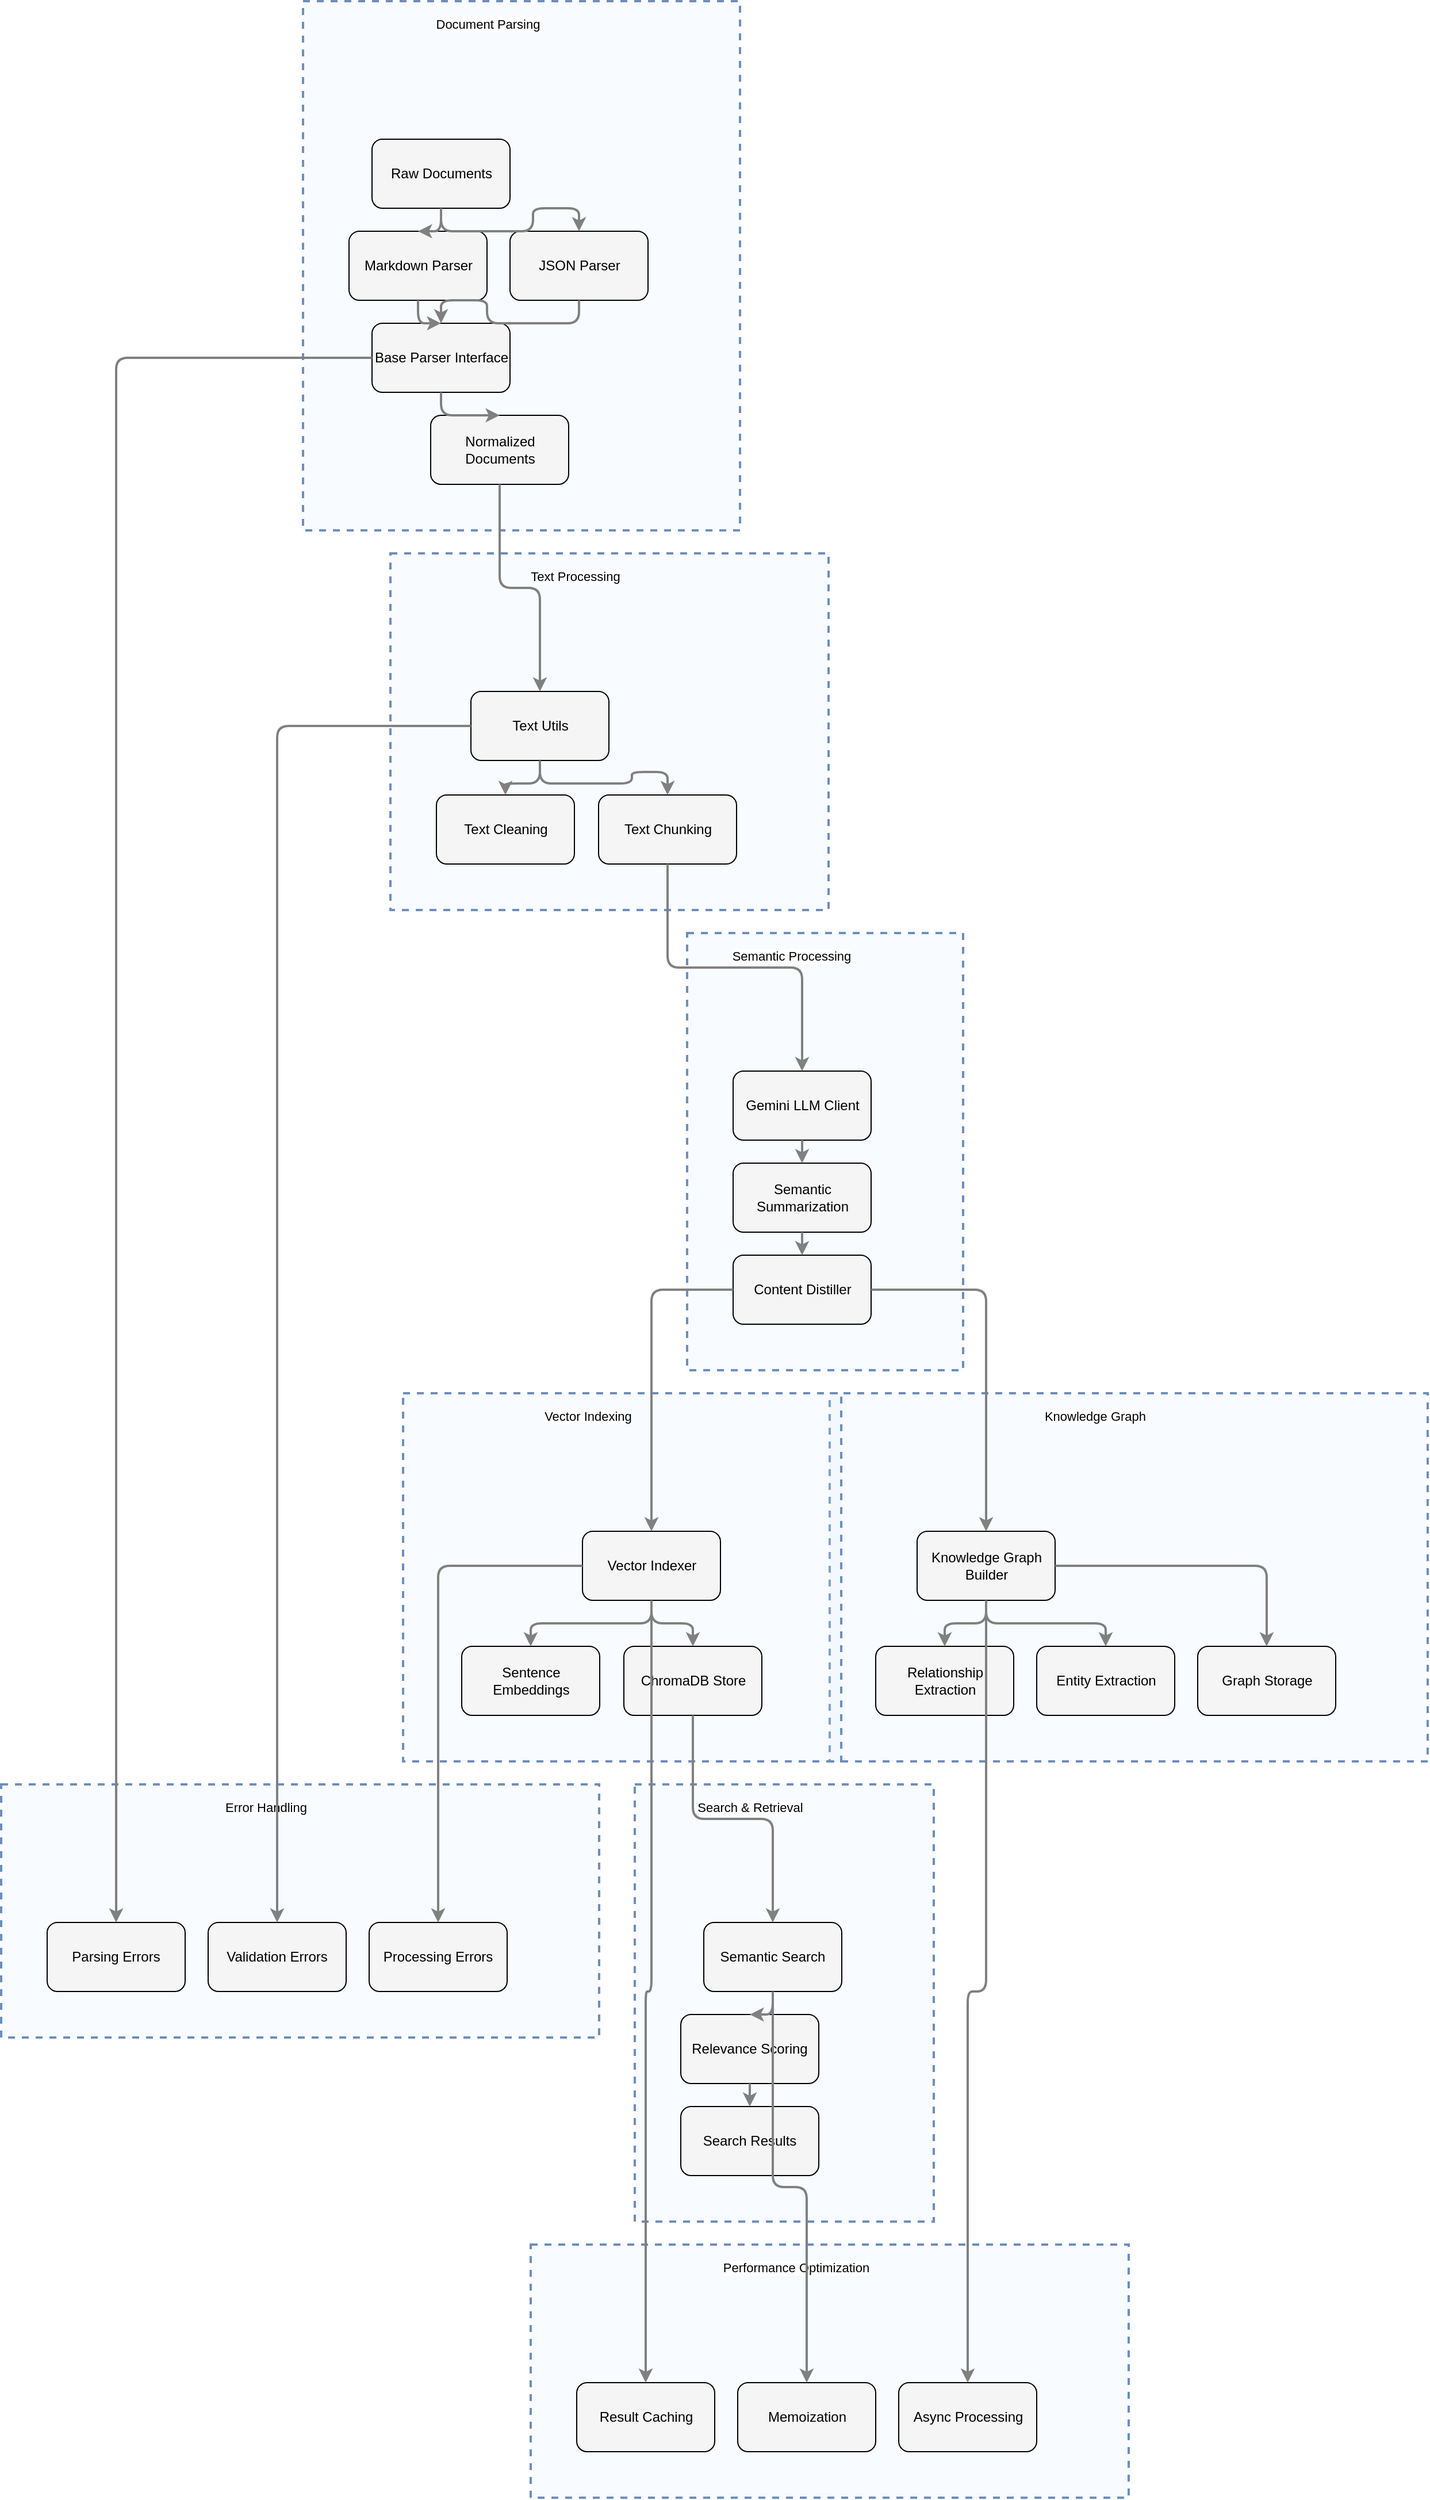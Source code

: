<?xml version="1.0" encoding="UTF-8"?>
      <mxfile version="14.6.5" type="device">
        <diagram id="codeviz-diagram" name="System Diagram">
          <mxGraphModel dx="1000" dy="1000" grid="1" gridSize="10" guides="1" tooltips="1" connect="1" arrows="1" fold="1" page="1" pageScale="1" pageWidth="1169" pageHeight="827" math="0" shadow="0">
            <root>
              <mxCell id="0"/>
              <mxCell id="1" parent="0"/>
              <mxCell id="subGraph7" value="" style="html=1;whiteSpace=wrap;container=1;fillColor=#dae8fc;strokeColor=#6c8ebf;dashed=1;fillOpacity=20;strokeWidth=2;containerType=none;recursiveResize=0;movable=1;resizable=1;autosize=0;dropTarget=0" vertex="1" parent="1">
                <mxGeometry x="482.5" y="1972" width="520" height="220" as="geometry"/>
              </mxCell>
              <mxCell id="subGraph7_label" value="Performance Optimization" style="edgeLabel;html=1;align=center;verticalAlign=middle;resizable=0;labelBackgroundColor=white;spacing=5" vertex="1" parent="1">
                <mxGeometry x="490.5" y="1980" width="444" height="24" as="geometry"/>
              </mxCell>
<mxCell id="subGraph6" value="" style="html=1;whiteSpace=wrap;container=1;fillColor=#dae8fc;strokeColor=#6c8ebf;dashed=1;fillOpacity=20;strokeWidth=2;containerType=none;recursiveResize=0;movable=1;resizable=1;autosize=0;dropTarget=0" vertex="1" parent="1">
                <mxGeometry x="22" y="1572" width="520" height="220" as="geometry"/>
              </mxCell>
              <mxCell id="subGraph6_label" value="Error Handling" style="edgeLabel;html=1;align=center;verticalAlign=middle;resizable=0;labelBackgroundColor=white;spacing=5" vertex="1" parent="1">
                <mxGeometry x="30" y="1580" width="444" height="24" as="geometry"/>
              </mxCell>
<mxCell id="subGraph5" value="" style="html=1;whiteSpace=wrap;container=1;fillColor=#dae8fc;strokeColor=#6c8ebf;dashed=1;fillOpacity=20;strokeWidth=2;containerType=none;recursiveResize=0;movable=1;resizable=1;autosize=0;dropTarget=0" vertex="1" parent="1">
                <mxGeometry x="573" y="1572" width="260" height="380" as="geometry"/>
              </mxCell>
              <mxCell id="subGraph5_label" value="Search &amp; Retrieval" style="edgeLabel;html=1;align=center;verticalAlign=middle;resizable=0;labelBackgroundColor=white;spacing=5" vertex="1" parent="1">
                <mxGeometry x="581" y="1580" width="184" height="24" as="geometry"/>
              </mxCell>
<mxCell id="subGraph4" value="" style="html=1;whiteSpace=wrap;container=1;fillColor=#dae8fc;strokeColor=#6c8ebf;dashed=1;fillOpacity=20;strokeWidth=2;containerType=none;recursiveResize=0;movable=1;resizable=1;autosize=0;dropTarget=0" vertex="1" parent="1">
                <mxGeometry x="742.5" y="1232" width="520" height="320" as="geometry"/>
              </mxCell>
              <mxCell id="subGraph4_label" value="Knowledge Graph" style="edgeLabel;html=1;align=center;verticalAlign=middle;resizable=0;labelBackgroundColor=white;spacing=5" vertex="1" parent="1">
                <mxGeometry x="750.5" y="1240" width="444" height="24" as="geometry"/>
              </mxCell>
<mxCell id="subGraph3" value="" style="html=1;whiteSpace=wrap;container=1;fillColor=#dae8fc;strokeColor=#6c8ebf;dashed=1;fillOpacity=20;strokeWidth=2;containerType=none;recursiveResize=0;movable=1;resizable=1;autosize=0;dropTarget=0" vertex="1" parent="1">
                <mxGeometry x="371.5" y="1232" width="381" height="320" as="geometry"/>
              </mxCell>
              <mxCell id="subGraph3_label" value="Vector Indexing" style="edgeLabel;html=1;align=center;verticalAlign=middle;resizable=0;labelBackgroundColor=white;spacing=5" vertex="1" parent="1">
                <mxGeometry x="379.5" y="1240" width="305" height="24" as="geometry"/>
              </mxCell>
<mxCell id="subGraph2" value="" style="html=1;whiteSpace=wrap;container=1;fillColor=#dae8fc;strokeColor=#6c8ebf;dashed=1;fillOpacity=20;strokeWidth=2;containerType=none;recursiveResize=0;movable=1;resizable=1;autosize=0;dropTarget=0" vertex="1" parent="1">
                <mxGeometry x="618.5" y="832" width="240" height="380" as="geometry"/>
              </mxCell>
              <mxCell id="subGraph2_label" value="Semantic Processing" style="edgeLabel;html=1;align=center;verticalAlign=middle;resizable=0;labelBackgroundColor=white;spacing=5" vertex="1" parent="1">
                <mxGeometry x="626.5" y="840" width="164" height="24" as="geometry"/>
              </mxCell>
<mxCell id="subGraph1" value="" style="html=1;whiteSpace=wrap;container=1;fillColor=#dae8fc;strokeColor=#6c8ebf;dashed=1;fillOpacity=20;strokeWidth=2;containerType=none;recursiveResize=0;movable=1;resizable=1;autosize=0;dropTarget=0" vertex="1" parent="1">
                <mxGeometry x="360.5" y="502" width="381" height="310" as="geometry"/>
              </mxCell>
              <mxCell id="subGraph1_label" value="Text Processing" style="edgeLabel;html=1;align=center;verticalAlign=middle;resizable=0;labelBackgroundColor=white;spacing=5" vertex="1" parent="1">
                <mxGeometry x="368.5" y="510" width="305" height="24" as="geometry"/>
              </mxCell>
<mxCell id="subGraph0" value="" style="html=1;whiteSpace=wrap;container=1;fillColor=#dae8fc;strokeColor=#6c8ebf;dashed=1;fillOpacity=20;strokeWidth=2;containerType=none;recursiveResize=0;movable=1;resizable=1;autosize=0;dropTarget=0" vertex="1" parent="1">
                <mxGeometry x="284.5" y="22" width="380" height="460" as="geometry"/>
              </mxCell>
              <mxCell id="subGraph0_label" value="Document Parsing" style="edgeLabel;html=1;align=center;verticalAlign=middle;resizable=0;labelBackgroundColor=white;spacing=5" vertex="1" parent="1">
                <mxGeometry x="292.5" y="30" width="304" height="24" as="geometry"/>
              </mxCell>
              <mxCell id="input" value="Raw Documents" style="rounded=1;whiteSpace=wrap;html=1;fillColor=#f5f5f5" vertex="1" parent="subGraph0">
                    <mxGeometry x="60" y="120" width="120" height="60" as="geometry"/>
                  </mxCell>
<mxCell id="jsonParser" value="JSON Parser" style="rounded=1;whiteSpace=wrap;html=1;fillColor=#f5f5f5" vertex="1" parent="subGraph0">
                    <mxGeometry x="180" y="200" width="120" height="60" as="geometry"/>
                  </mxCell>
<mxCell id="mdParser" value="Markdown Parser" style="rounded=1;whiteSpace=wrap;html=1;fillColor=#f5f5f5" vertex="1" parent="subGraph0">
                    <mxGeometry x="40" y="200" width="120" height="60" as="geometry"/>
                  </mxCell>
<mxCell id="baseParser" value="Base Parser Interface" style="rounded=1;whiteSpace=wrap;html=1;fillColor=#f5f5f5" vertex="1" parent="subGraph0">
                    <mxGeometry x="60" y="280" width="120" height="60" as="geometry"/>
                  </mxCell>
<mxCell id="normalizedDocs" value="Normalized Documents" style="rounded=1;whiteSpace=wrap;html=1;fillColor=#f5f5f5" vertex="1" parent="subGraph0">
                    <mxGeometry x="111" y="360" width="120" height="60" as="geometry"/>
                  </mxCell>
<mxCell id="textUtils" value="Text Utils" style="rounded=1;whiteSpace=wrap;html=1;fillColor=#f5f5f5" vertex="1" parent="subGraph1">
                    <mxGeometry x="70" y="120" width="120" height="60" as="geometry"/>
                  </mxCell>
<mxCell id="cleaning" value="Text Cleaning" style="rounded=1;whiteSpace=wrap;html=1;fillColor=#f5f5f5" vertex="1" parent="subGraph1">
                    <mxGeometry x="40" y="210" width="120" height="60" as="geometry"/>
                  </mxCell>
<mxCell id="chunking" value="Text Chunking" style="rounded=1;whiteSpace=wrap;html=1;fillColor=#f5f5f5" vertex="1" parent="subGraph1">
                    <mxGeometry x="181" y="210" width="120" height="60" as="geometry"/>
                  </mxCell>
<mxCell id="geminiClient" value="Gemini LLM Client" style="rounded=1;whiteSpace=wrap;html=1;fillColor=#f5f5f5" vertex="1" parent="subGraph2">
                    <mxGeometry x="40" y="120" width="120" height="60" as="geometry"/>
                  </mxCell>
<mxCell id="summarization" value="Semantic Summarization" style="rounded=1;whiteSpace=wrap;html=1;fillColor=#f5f5f5" vertex="1" parent="subGraph2">
                    <mxGeometry x="40" y="200" width="120" height="60" as="geometry"/>
                  </mxCell>
<mxCell id="distiller" value="Content Distiller" style="rounded=1;whiteSpace=wrap;html=1;fillColor=#f5f5f5" vertex="1" parent="subGraph2">
                    <mxGeometry x="40" y="280" width="120" height="60" as="geometry"/>
                  </mxCell>
<mxCell id="vectorIndexer" value="Vector Indexer" style="rounded=1;whiteSpace=wrap;html=1;fillColor=#f5f5f5" vertex="1" parent="subGraph3">
                    <mxGeometry x="156" y="120" width="120" height="60" as="geometry"/>
                  </mxCell>
<mxCell id="chromaDB" value="ChromaDB Store" style="rounded=1;whiteSpace=wrap;html=1;fillColor=#f5f5f5" vertex="1" parent="subGraph3">
                    <mxGeometry x="192" y="220" width="120" height="60" as="geometry"/>
                  </mxCell>
<mxCell id="embeddings" value="Sentence Embeddings" style="rounded=1;whiteSpace=wrap;html=1;fillColor=#f5f5f5" vertex="1" parent="subGraph3">
                    <mxGeometry x="51" y="220" width="120" height="60" as="geometry"/>
                  </mxCell>
<mxCell id="kgBuilder" value="Knowledge Graph Builder" style="rounded=1;whiteSpace=wrap;html=1;fillColor=#f5f5f5" vertex="1" parent="subGraph4">
                    <mxGeometry x="76" y="120" width="120" height="60" as="geometry"/>
                  </mxCell>
<mxCell id="graphStorage" value="Graph Storage" style="rounded=1;whiteSpace=wrap;html=1;fillColor=#f5f5f5" vertex="1" parent="subGraph4">
                    <mxGeometry x="320" y="220" width="120" height="60" as="geometry"/>
                  </mxCell>
<mxCell id="entityExtraction" value="Entity Extraction" style="rounded=1;whiteSpace=wrap;html=1;fillColor=#f5f5f5" vertex="1" parent="subGraph4">
                    <mxGeometry x="180" y="220" width="120" height="60" as="geometry"/>
                  </mxCell>
<mxCell id="relationships" value="Relationship Extraction" style="rounded=1;whiteSpace=wrap;html=1;fillColor=#f5f5f5" vertex="1" parent="subGraph4">
                    <mxGeometry x="40" y="220" width="120" height="60" as="geometry"/>
                  </mxCell>
<mxCell id="semanticSearch" value="Semantic Search" style="rounded=1;whiteSpace=wrap;html=1;fillColor=#f5f5f5" vertex="1" parent="subGraph5">
                    <mxGeometry x="60" y="120" width="120" height="60" as="geometry"/>
                  </mxCell>
<mxCell id="relevanceScoring" value="Relevance Scoring" style="rounded=1;whiteSpace=wrap;html=1;fillColor=#f5f5f5" vertex="1" parent="subGraph5">
                    <mxGeometry x="40" y="200" width="120" height="60" as="geometry"/>
                  </mxCell>
<mxCell id="results" value="Search Results" style="rounded=1;whiteSpace=wrap;html=1;fillColor=#f5f5f5" vertex="1" parent="subGraph5">
                    <mxGeometry x="40" y="280" width="120" height="60" as="geometry"/>
                  </mxCell>
<mxCell id="parsingErrors" value="Parsing Errors" style="rounded=1;whiteSpace=wrap;html=1;fillColor=#f5f5f5" vertex="1" parent="subGraph6">
                    <mxGeometry x="40" y="120" width="120" height="60" as="geometry"/>
                  </mxCell>
<mxCell id="validationErrors" value="Validation Errors" style="rounded=1;whiteSpace=wrap;html=1;fillColor=#f5f5f5" vertex="1" parent="subGraph6">
                    <mxGeometry x="180" y="120" width="120" height="60" as="geometry"/>
                  </mxCell>
<mxCell id="processingErrors" value="Processing Errors" style="rounded=1;whiteSpace=wrap;html=1;fillColor=#f5f5f5" vertex="1" parent="subGraph6">
                    <mxGeometry x="320" y="120" width="120" height="60" as="geometry"/>
                  </mxCell>
<mxCell id="caching" value="Result Caching" style="rounded=1;whiteSpace=wrap;html=1;fillColor=#f5f5f5" vertex="1" parent="subGraph7">
                    <mxGeometry x="40" y="120" width="120" height="60" as="geometry"/>
                  </mxCell>
<mxCell id="memoization" value="Memoization" style="rounded=1;whiteSpace=wrap;html=1;fillColor=#f5f5f5" vertex="1" parent="subGraph7">
                    <mxGeometry x="180" y="120" width="120" height="60" as="geometry"/>
                  </mxCell>
<mxCell id="asyncProcessing" value="Async Processing" style="rounded=1;whiteSpace=wrap;html=1;fillColor=#f5f5f5" vertex="1" parent="subGraph7">
                    <mxGeometry x="320" y="120" width="120" height="60" as="geometry"/>
                  </mxCell>
              <mxCell id="edge-L_jsonParser_baseParser_0" style="edgeStyle=orthogonalEdgeStyle;rounded=1;orthogonalLoop=1;jettySize=auto;html=1;strokeColor=#808080;strokeWidth=2;jumpStyle=arc;jumpSize=10;spacing=15;labelBackgroundColor=white;labelBorderColor=none" edge="1" parent="1" source="jsonParser" target="baseParser">
                  <mxGeometry relative="1" as="geometry"/>
                </mxCell>
<mxCell id="edge-L_mdParser_baseParser_1" style="edgeStyle=orthogonalEdgeStyle;rounded=1;orthogonalLoop=1;jettySize=auto;html=1;strokeColor=#808080;strokeWidth=2;jumpStyle=arc;jumpSize=10;spacing=15;labelBackgroundColor=white;labelBorderColor=none" edge="1" parent="1" source="mdParser" target="baseParser">
                  <mxGeometry relative="1" as="geometry"/>
                </mxCell>
<mxCell id="edge-L_input_jsonParser_2" style="edgeStyle=orthogonalEdgeStyle;rounded=1;orthogonalLoop=1;jettySize=auto;html=1;strokeColor=#808080;strokeWidth=2;jumpStyle=arc;jumpSize=10;spacing=15;labelBackgroundColor=white;labelBorderColor=none" edge="1" parent="1" source="input" target="jsonParser">
                  <mxGeometry relative="1" as="geometry"/>
                </mxCell>
<mxCell id="edge-L_input_mdParser_3" style="edgeStyle=orthogonalEdgeStyle;rounded=1;orthogonalLoop=1;jettySize=auto;html=1;strokeColor=#808080;strokeWidth=2;jumpStyle=arc;jumpSize=10;spacing=15;labelBackgroundColor=white;labelBorderColor=none" edge="1" parent="1" source="input" target="mdParser">
                  <mxGeometry relative="1" as="geometry"/>
                </mxCell>
<mxCell id="edge-L_baseParser_normalizedDocs_4" style="edgeStyle=orthogonalEdgeStyle;rounded=1;orthogonalLoop=1;jettySize=auto;html=1;strokeColor=#808080;strokeWidth=2;jumpStyle=arc;jumpSize=10;spacing=15;labelBackgroundColor=white;labelBorderColor=none" edge="1" parent="1" source="baseParser" target="normalizedDocs">
                  <mxGeometry relative="1" as="geometry"/>
                </mxCell>
<mxCell id="edge-L_normalizedDocs_textUtils_5" style="edgeStyle=orthogonalEdgeStyle;rounded=1;orthogonalLoop=1;jettySize=auto;html=1;strokeColor=#808080;strokeWidth=2;jumpStyle=arc;jumpSize=10;spacing=15;labelBackgroundColor=white;labelBorderColor=none" edge="1" parent="1" source="normalizedDocs" target="textUtils">
                  <mxGeometry relative="1" as="geometry"/>
                </mxCell>
<mxCell id="edge-L_textUtils_cleaning_6" style="edgeStyle=orthogonalEdgeStyle;rounded=1;orthogonalLoop=1;jettySize=auto;html=1;strokeColor=#808080;strokeWidth=2;jumpStyle=arc;jumpSize=10;spacing=15;labelBackgroundColor=white;labelBorderColor=none" edge="1" parent="1" source="textUtils" target="cleaning">
                  <mxGeometry relative="1" as="geometry"/>
                </mxCell>
<mxCell id="edge-L_textUtils_chunking_7" style="edgeStyle=orthogonalEdgeStyle;rounded=1;orthogonalLoop=1;jettySize=auto;html=1;strokeColor=#808080;strokeWidth=2;jumpStyle=arc;jumpSize=10;spacing=15;labelBackgroundColor=white;labelBorderColor=none" edge="1" parent="1" source="textUtils" target="chunking">
                  <mxGeometry relative="1" as="geometry"/>
                </mxCell>
<mxCell id="edge-L_chunking_geminiClient_8" style="edgeStyle=orthogonalEdgeStyle;rounded=1;orthogonalLoop=1;jettySize=auto;html=1;strokeColor=#808080;strokeWidth=2;jumpStyle=arc;jumpSize=10;spacing=15;labelBackgroundColor=white;labelBorderColor=none" edge="1" parent="1" source="chunking" target="geminiClient">
                  <mxGeometry relative="1" as="geometry"/>
                </mxCell>
<mxCell id="edge-L_geminiClient_summarization_9" style="edgeStyle=orthogonalEdgeStyle;rounded=1;orthogonalLoop=1;jettySize=auto;html=1;strokeColor=#808080;strokeWidth=2;jumpStyle=arc;jumpSize=10;spacing=15;labelBackgroundColor=white;labelBorderColor=none" edge="1" parent="1" source="geminiClient" target="summarization">
                  <mxGeometry relative="1" as="geometry"/>
                </mxCell>
<mxCell id="edge-L_summarization_distiller_10" style="edgeStyle=orthogonalEdgeStyle;rounded=1;orthogonalLoop=1;jettySize=auto;html=1;strokeColor=#808080;strokeWidth=2;jumpStyle=arc;jumpSize=10;spacing=15;labelBackgroundColor=white;labelBorderColor=none" edge="1" parent="1" source="summarization" target="distiller">
                  <mxGeometry relative="1" as="geometry"/>
                </mxCell>
<mxCell id="edge-L_distiller_vectorIndexer_11" style="edgeStyle=orthogonalEdgeStyle;rounded=1;orthogonalLoop=1;jettySize=auto;html=1;strokeColor=#808080;strokeWidth=2;jumpStyle=arc;jumpSize=10;spacing=15;labelBackgroundColor=white;labelBorderColor=none" edge="1" parent="1" source="distiller" target="vectorIndexer">
                  <mxGeometry relative="1" as="geometry"/>
                </mxCell>
<mxCell id="edge-L_vectorIndexer_chromaDB_12" style="edgeStyle=orthogonalEdgeStyle;rounded=1;orthogonalLoop=1;jettySize=auto;html=1;strokeColor=#808080;strokeWidth=2;jumpStyle=arc;jumpSize=10;spacing=15;labelBackgroundColor=white;labelBorderColor=none" edge="1" parent="1" source="vectorIndexer" target="chromaDB">
                  <mxGeometry relative="1" as="geometry"/>
                </mxCell>
<mxCell id="edge-L_vectorIndexer_embeddings_13" style="edgeStyle=orthogonalEdgeStyle;rounded=1;orthogonalLoop=1;jettySize=auto;html=1;strokeColor=#808080;strokeWidth=2;jumpStyle=arc;jumpSize=10;spacing=15;labelBackgroundColor=white;labelBorderColor=none" edge="1" parent="1" source="vectorIndexer" target="embeddings">
                  <mxGeometry relative="1" as="geometry"/>
                </mxCell>
<mxCell id="edge-L_distiller_kgBuilder_14" style="edgeStyle=orthogonalEdgeStyle;rounded=1;orthogonalLoop=1;jettySize=auto;html=1;strokeColor=#808080;strokeWidth=2;jumpStyle=arc;jumpSize=10;spacing=15;labelBackgroundColor=white;labelBorderColor=none" edge="1" parent="1" source="distiller" target="kgBuilder">
                  <mxGeometry relative="1" as="geometry"/>
                </mxCell>
<mxCell id="edge-L_kgBuilder_entityExtraction_15" style="edgeStyle=orthogonalEdgeStyle;rounded=1;orthogonalLoop=1;jettySize=auto;html=1;strokeColor=#808080;strokeWidth=2;jumpStyle=arc;jumpSize=10;spacing=15;labelBackgroundColor=white;labelBorderColor=none" edge="1" parent="1" source="kgBuilder" target="entityExtraction">
                  <mxGeometry relative="1" as="geometry"/>
                </mxCell>
<mxCell id="edge-L_kgBuilder_relationships_16" style="edgeStyle=orthogonalEdgeStyle;rounded=1;orthogonalLoop=1;jettySize=auto;html=1;strokeColor=#808080;strokeWidth=2;jumpStyle=arc;jumpSize=10;spacing=15;labelBackgroundColor=white;labelBorderColor=none" edge="1" parent="1" source="kgBuilder" target="relationships">
                  <mxGeometry relative="1" as="geometry"/>
                </mxCell>
<mxCell id="edge-L_kgBuilder_graphStorage_17" style="edgeStyle=orthogonalEdgeStyle;rounded=1;orthogonalLoop=1;jettySize=auto;html=1;strokeColor=#808080;strokeWidth=2;jumpStyle=arc;jumpSize=10;spacing=15;labelBackgroundColor=white;labelBorderColor=none" edge="1" parent="1" source="kgBuilder" target="graphStorage">
                  <mxGeometry relative="1" as="geometry"/>
                </mxCell>
<mxCell id="edge-L_chromaDB_semanticSearch_18" style="edgeStyle=orthogonalEdgeStyle;rounded=1;orthogonalLoop=1;jettySize=auto;html=1;strokeColor=#808080;strokeWidth=2;jumpStyle=arc;jumpSize=10;spacing=15;labelBackgroundColor=white;labelBorderColor=none" edge="1" parent="1" source="chromaDB" target="semanticSearch">
                  <mxGeometry relative="1" as="geometry"/>
                </mxCell>
<mxCell id="edge-L_semanticSearch_relevanceScoring_19" style="edgeStyle=orthogonalEdgeStyle;rounded=1;orthogonalLoop=1;jettySize=auto;html=1;strokeColor=#808080;strokeWidth=2;jumpStyle=arc;jumpSize=10;spacing=15;labelBackgroundColor=white;labelBorderColor=none" edge="1" parent="1" source="semanticSearch" target="relevanceScoring">
                  <mxGeometry relative="1" as="geometry"/>
                </mxCell>
<mxCell id="edge-L_relevanceScoring_results_20" style="edgeStyle=orthogonalEdgeStyle;rounded=1;orthogonalLoop=1;jettySize=auto;html=1;strokeColor=#808080;strokeWidth=2;jumpStyle=arc;jumpSize=10;spacing=15;labelBackgroundColor=white;labelBorderColor=none" edge="1" parent="1" source="relevanceScoring" target="results">
                  <mxGeometry relative="1" as="geometry"/>
                </mxCell>
<mxCell id="edge-L_baseParser_parsingErrors_21" style="edgeStyle=orthogonalEdgeStyle;rounded=1;orthogonalLoop=1;jettySize=auto;html=1;strokeColor=#808080;strokeWidth=2;jumpStyle=arc;jumpSize=10;spacing=15;labelBackgroundColor=white;labelBorderColor=none" edge="1" parent="1" source="baseParser" target="parsingErrors">
                  <mxGeometry relative="1" as="geometry"/>
                </mxCell>
<mxCell id="edge-L_textUtils_validationErrors_22" style="edgeStyle=orthogonalEdgeStyle;rounded=1;orthogonalLoop=1;jettySize=auto;html=1;strokeColor=#808080;strokeWidth=2;jumpStyle=arc;jumpSize=10;spacing=15;labelBackgroundColor=white;labelBorderColor=none" edge="1" parent="1" source="textUtils" target="validationErrors">
                  <mxGeometry relative="1" as="geometry"/>
                </mxCell>
<mxCell id="edge-L_vectorIndexer_processingErrors_23" style="edgeStyle=orthogonalEdgeStyle;rounded=1;orthogonalLoop=1;jettySize=auto;html=1;strokeColor=#808080;strokeWidth=2;jumpStyle=arc;jumpSize=10;spacing=15;labelBackgroundColor=white;labelBorderColor=none" edge="1" parent="1" source="vectorIndexer" target="processingErrors">
                  <mxGeometry relative="1" as="geometry"/>
                </mxCell>
<mxCell id="edge-L_vectorIndexer_caching_24" style="edgeStyle=orthogonalEdgeStyle;rounded=1;orthogonalLoop=1;jettySize=auto;html=1;strokeColor=#808080;strokeWidth=2;jumpStyle=arc;jumpSize=10;spacing=15;labelBackgroundColor=white;labelBorderColor=none" edge="1" parent="1" source="vectorIndexer" target="caching">
                  <mxGeometry relative="1" as="geometry"/>
                </mxCell>
<mxCell id="edge-L_semanticSearch_memoization_25" style="edgeStyle=orthogonalEdgeStyle;rounded=1;orthogonalLoop=1;jettySize=auto;html=1;strokeColor=#808080;strokeWidth=2;jumpStyle=arc;jumpSize=10;spacing=15;labelBackgroundColor=white;labelBorderColor=none" edge="1" parent="1" source="semanticSearch" target="memoization">
                  <mxGeometry relative="1" as="geometry"/>
                </mxCell>
<mxCell id="edge-L_kgBuilder_asyncProcessing_26" style="edgeStyle=orthogonalEdgeStyle;rounded=1;orthogonalLoop=1;jettySize=auto;html=1;strokeColor=#808080;strokeWidth=2;jumpStyle=arc;jumpSize=10;spacing=15;labelBackgroundColor=white;labelBorderColor=none" edge="1" parent="1" source="kgBuilder" target="asyncProcessing">
                  <mxGeometry relative="1" as="geometry"/>
                </mxCell>
            </root>
          </mxGraphModel>
        </diagram>
      </mxfile>